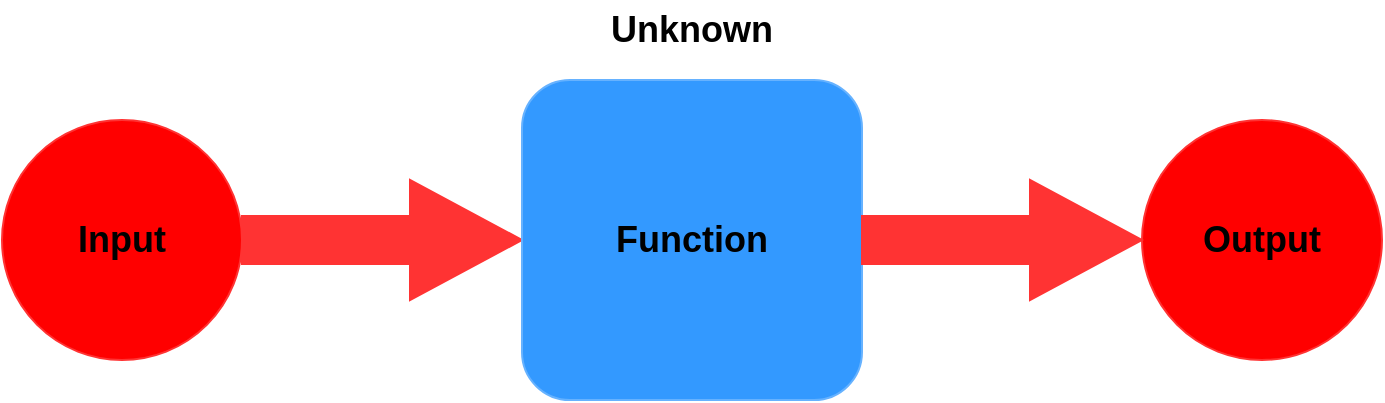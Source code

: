<mxfile version="20.8.20" type="github"><diagram name="Seite-1" id="G_iJF9LA1y5wALbYVtve"><mxGraphModel dx="1434" dy="827" grid="1" gridSize="10" guides="1" tooltips="1" connect="1" arrows="1" fold="1" page="1" pageScale="1" pageWidth="827" pageHeight="1169" math="0" shadow="0"><root><mxCell id="0"/><mxCell id="1" parent="0"/><mxCell id="PTXR6OWl0b4EgLSmNzRe-3" value="&lt;b&gt;&lt;font style=&quot;font-size: 18px;&quot;&gt;Input&lt;/font&gt;&lt;/b&gt;" style="ellipse;whiteSpace=wrap;html=1;aspect=fixed;fillColor=#FF0000;strokeColor=#FF3333;" vertex="1" parent="1"><mxGeometry x="50" y="310" width="120" height="120" as="geometry"/></mxCell><mxCell id="PTXR6OWl0b4EgLSmNzRe-4" value="" style="shape=singleArrow;whiteSpace=wrap;html=1;arrowWidth=0.4;arrowSize=0.4;fillColor=#FF3333;strokeColor=#FF3333;" vertex="1" parent="1"><mxGeometry x="170" y="340" width="140" height="60" as="geometry"/></mxCell><mxCell id="PTXR6OWl0b4EgLSmNzRe-5" value="&lt;b&gt;Function&lt;/b&gt;" style="rounded=1;whiteSpace=wrap;html=1;fontSize=18;fillColor=#3399FF;strokeColor=#66B2FF;" vertex="1" parent="1"><mxGeometry x="310" y="290" width="170" height="160" as="geometry"/></mxCell><mxCell id="PTXR6OWl0b4EgLSmNzRe-8" value="&lt;b&gt;Unknown&lt;/b&gt;" style="text;strokeColor=none;align=center;fillColor=none;html=1;verticalAlign=middle;whiteSpace=wrap;rounded=0;fontSize=18;" vertex="1" parent="1"><mxGeometry x="365" y="250" width="60" height="30" as="geometry"/></mxCell><mxCell id="PTXR6OWl0b4EgLSmNzRe-9" value="&lt;b&gt;&lt;font style=&quot;font-size: 18px;&quot;&gt;Output&lt;/font&gt;&lt;/b&gt;" style="ellipse;whiteSpace=wrap;html=1;aspect=fixed;fillColor=#FF0000;strokeColor=#FF3333;" vertex="1" parent="1"><mxGeometry x="620" y="310" width="120" height="120" as="geometry"/></mxCell><mxCell id="PTXR6OWl0b4EgLSmNzRe-10" value="" style="shape=singleArrow;whiteSpace=wrap;html=1;arrowWidth=0.4;arrowSize=0.4;fillColor=#FF3333;strokeColor=#FF3333;rotation=0;" vertex="1" parent="1"><mxGeometry x="480" y="340" width="140" height="60" as="geometry"/></mxCell></root></mxGraphModel></diagram></mxfile>